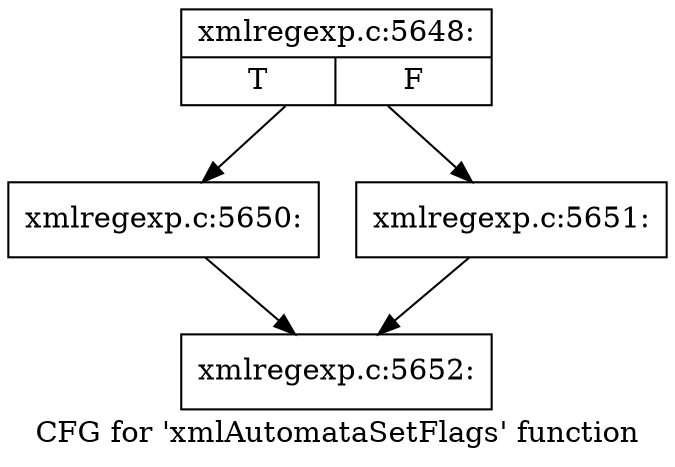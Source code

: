 digraph "CFG for 'xmlAutomataSetFlags' function" {
	label="CFG for 'xmlAutomataSetFlags' function";

	Node0x3917450 [shape=record,label="{xmlregexp.c:5648:|{<s0>T|<s1>F}}"];
	Node0x3917450 -> Node0x3855330;
	Node0x3917450 -> Node0x3855980;
	Node0x3855330 [shape=record,label="{xmlregexp.c:5650:}"];
	Node0x3855330 -> Node0x3917670;
	Node0x3855980 [shape=record,label="{xmlregexp.c:5651:}"];
	Node0x3855980 -> Node0x3917670;
	Node0x3917670 [shape=record,label="{xmlregexp.c:5652:}"];
}
